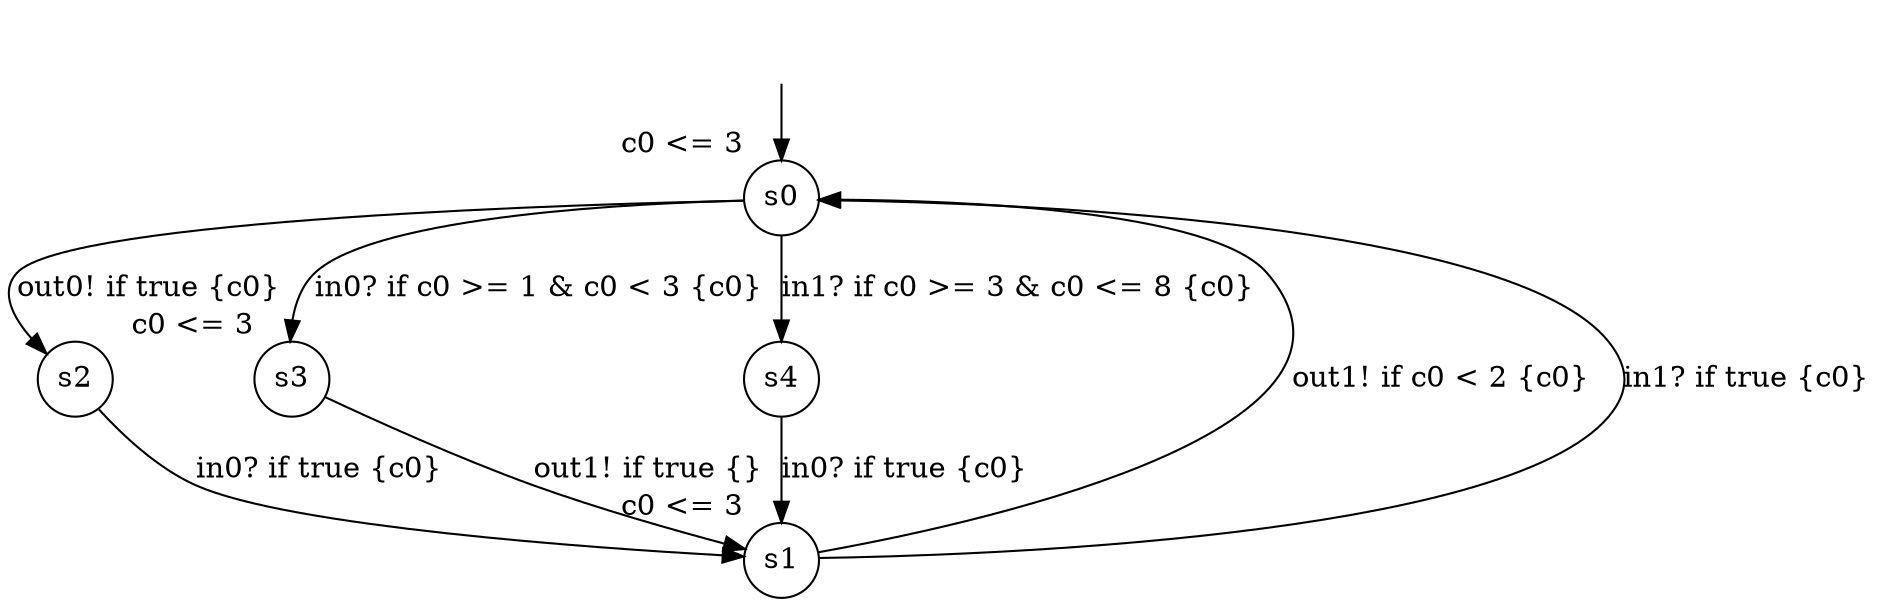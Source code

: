 digraph g {
__start0 [label="" shape="none"];
s0 [shape="circle" margin=0 label="s0", xlabel="c0 <= 3"];
s1 [shape="circle" margin=0 label="s1", xlabel="c0 <= 3"];
s2 [shape="circle" margin=0 label="s2"];
s3 [shape="circle" margin=0 label="s3", xlabel="c0 <= 3"];
s4 [shape="circle" margin=0 label="s4"];
s0 -> s2 [label="out0! if true {c0} "];
s0 -> s3 [label="in0? if c0 >= 1 & c0 < 3 {c0} "];
s0 -> s4 [label="in1? if c0 >= 3 & c0 <= 8 {c0} "];
s1 -> s0 [label="out1! if c0 < 2 {c0} "];
s1 -> s0 [label="in1? if true {c0} "];
s2 -> s1 [label="in0? if true {c0} "];
s3 -> s1 [label="out1! if true {} "];
s4 -> s1 [label="in0? if true {c0} "];
__start0 -> s0;
}
